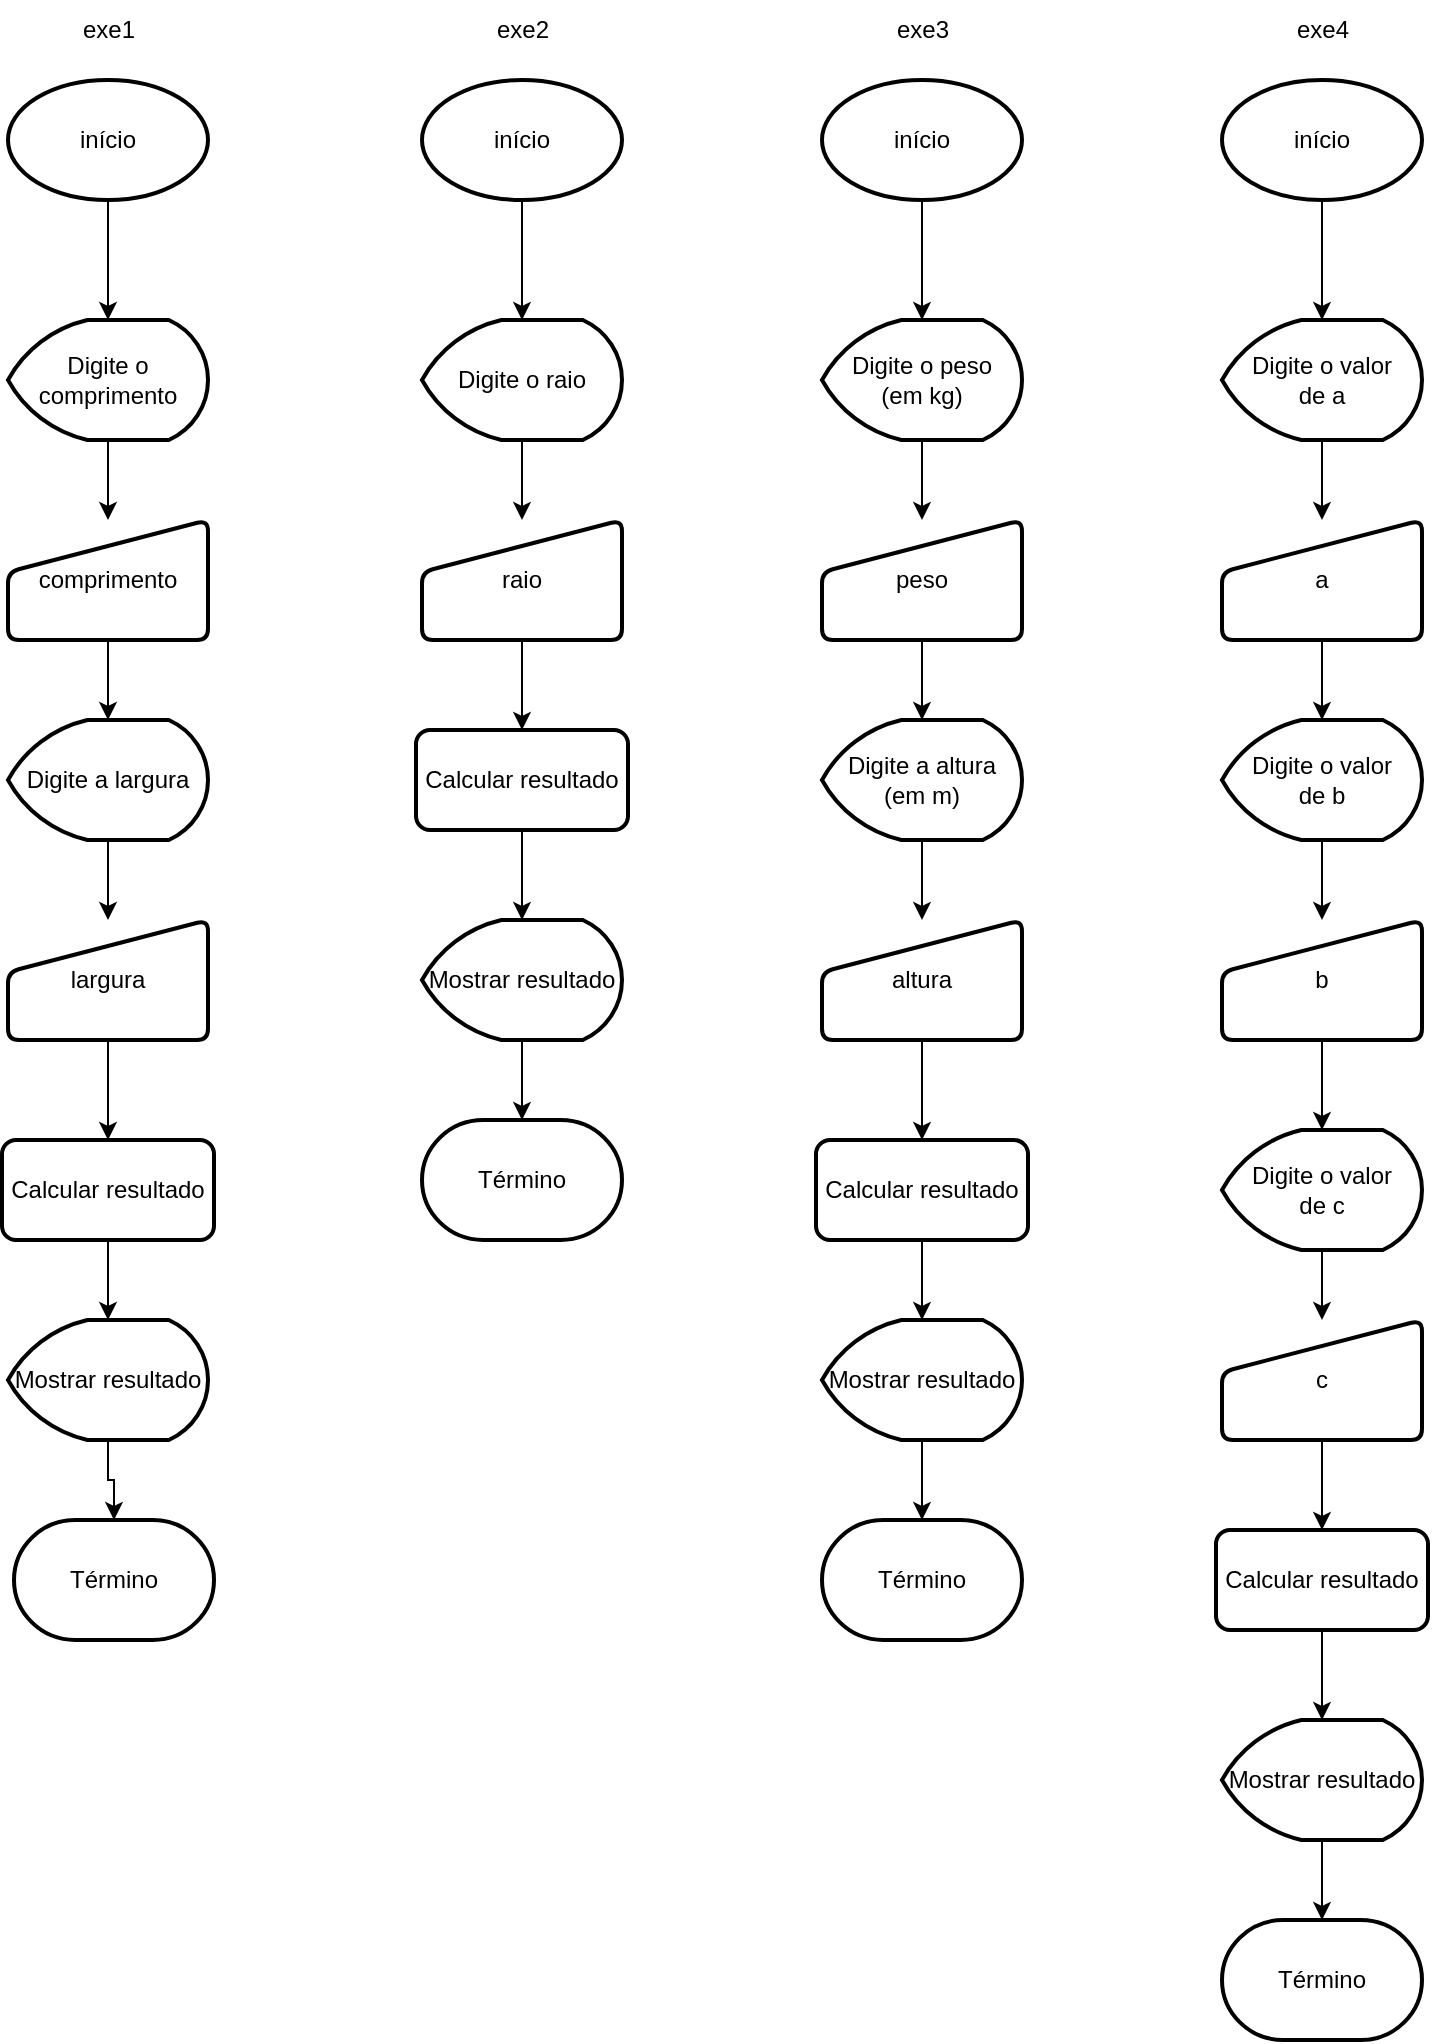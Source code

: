 <mxfile version="21.1.4" type="github">
  <diagram name="Página-1" id="DtxFN5trB-RNn4_jLacw">
    <mxGraphModel dx="880" dy="442" grid="1" gridSize="10" guides="1" tooltips="1" connect="1" arrows="1" fold="1" page="1" pageScale="1" pageWidth="827" pageHeight="1169" math="0" shadow="0">
      <root>
        <mxCell id="0" />
        <mxCell id="1" parent="0" />
        <mxCell id="QsfQHJOjJLM6ZELjezXE-3" value="" style="edgeStyle=orthogonalEdgeStyle;rounded=0;orthogonalLoop=1;jettySize=auto;html=1;" edge="1" parent="1" source="QsfQHJOjJLM6ZELjezXE-1" target="QsfQHJOjJLM6ZELjezXE-2">
          <mxGeometry relative="1" as="geometry" />
        </mxCell>
        <mxCell id="QsfQHJOjJLM6ZELjezXE-1" value="&lt;div&gt;início&lt;/div&gt;" style="strokeWidth=2;html=1;shape=mxgraph.flowchart.start_1;whiteSpace=wrap;" vertex="1" parent="1">
          <mxGeometry x="43" y="40" width="100" height="60" as="geometry" />
        </mxCell>
        <mxCell id="QsfQHJOjJLM6ZELjezXE-5" value="" style="edgeStyle=orthogonalEdgeStyle;rounded=0;orthogonalLoop=1;jettySize=auto;html=1;" edge="1" parent="1" source="QsfQHJOjJLM6ZELjezXE-2" target="QsfQHJOjJLM6ZELjezXE-4">
          <mxGeometry relative="1" as="geometry" />
        </mxCell>
        <mxCell id="QsfQHJOjJLM6ZELjezXE-2" value="Digite o comprimento" style="strokeWidth=2;html=1;shape=mxgraph.flowchart.display;whiteSpace=wrap;" vertex="1" parent="1">
          <mxGeometry x="43" y="160" width="100" height="60" as="geometry" />
        </mxCell>
        <mxCell id="QsfQHJOjJLM6ZELjezXE-7" value="" style="edgeStyle=orthogonalEdgeStyle;rounded=0;orthogonalLoop=1;jettySize=auto;html=1;" edge="1" parent="1" source="QsfQHJOjJLM6ZELjezXE-4" target="QsfQHJOjJLM6ZELjezXE-6">
          <mxGeometry relative="1" as="geometry" />
        </mxCell>
        <mxCell id="QsfQHJOjJLM6ZELjezXE-4" value="comprimento" style="html=1;strokeWidth=2;shape=manualInput;whiteSpace=wrap;rounded=1;size=26;arcSize=11;" vertex="1" parent="1">
          <mxGeometry x="43" y="260" width="100" height="60" as="geometry" />
        </mxCell>
        <mxCell id="QsfQHJOjJLM6ZELjezXE-9" value="" style="edgeStyle=orthogonalEdgeStyle;rounded=0;orthogonalLoop=1;jettySize=auto;html=1;" edge="1" parent="1" source="QsfQHJOjJLM6ZELjezXE-6" target="QsfQHJOjJLM6ZELjezXE-8">
          <mxGeometry relative="1" as="geometry" />
        </mxCell>
        <mxCell id="QsfQHJOjJLM6ZELjezXE-6" value="Digite a largura" style="strokeWidth=2;html=1;shape=mxgraph.flowchart.display;whiteSpace=wrap;" vertex="1" parent="1">
          <mxGeometry x="43" y="360" width="100" height="60" as="geometry" />
        </mxCell>
        <mxCell id="QsfQHJOjJLM6ZELjezXE-11" value="" style="edgeStyle=orthogonalEdgeStyle;rounded=0;orthogonalLoop=1;jettySize=auto;html=1;" edge="1" parent="1" source="QsfQHJOjJLM6ZELjezXE-8" target="QsfQHJOjJLM6ZELjezXE-10">
          <mxGeometry relative="1" as="geometry" />
        </mxCell>
        <mxCell id="QsfQHJOjJLM6ZELjezXE-8" value="largura" style="html=1;strokeWidth=2;shape=manualInput;whiteSpace=wrap;rounded=1;size=26;arcSize=11;" vertex="1" parent="1">
          <mxGeometry x="43" y="460" width="100" height="60" as="geometry" />
        </mxCell>
        <mxCell id="QsfQHJOjJLM6ZELjezXE-16" value="" style="edgeStyle=orthogonalEdgeStyle;rounded=0;orthogonalLoop=1;jettySize=auto;html=1;" edge="1" parent="1" source="QsfQHJOjJLM6ZELjezXE-10" target="QsfQHJOjJLM6ZELjezXE-14">
          <mxGeometry relative="1" as="geometry" />
        </mxCell>
        <mxCell id="QsfQHJOjJLM6ZELjezXE-10" value="Calcular resultado" style="rounded=1;whiteSpace=wrap;html=1;absoluteArcSize=1;arcSize=14;strokeWidth=2;" vertex="1" parent="1">
          <mxGeometry x="40" y="570" width="106" height="50" as="geometry" />
        </mxCell>
        <mxCell id="QsfQHJOjJLM6ZELjezXE-12" value="Término" style="strokeWidth=2;html=1;shape=mxgraph.flowchart.terminator;whiteSpace=wrap;" vertex="1" parent="1">
          <mxGeometry x="46" y="760" width="100" height="60" as="geometry" />
        </mxCell>
        <mxCell id="QsfQHJOjJLM6ZELjezXE-17" value="" style="edgeStyle=orthogonalEdgeStyle;rounded=0;orthogonalLoop=1;jettySize=auto;html=1;" edge="1" parent="1" source="QsfQHJOjJLM6ZELjezXE-14" target="QsfQHJOjJLM6ZELjezXE-12">
          <mxGeometry relative="1" as="geometry" />
        </mxCell>
        <mxCell id="QsfQHJOjJLM6ZELjezXE-14" value="Mostrar resultado" style="strokeWidth=2;html=1;shape=mxgraph.flowchart.display;whiteSpace=wrap;" vertex="1" parent="1">
          <mxGeometry x="43" y="660" width="100" height="60" as="geometry" />
        </mxCell>
        <mxCell id="QsfQHJOjJLM6ZELjezXE-18" value="exe1" style="text;html=1;align=center;verticalAlign=middle;resizable=0;points=[];autosize=1;strokeColor=none;fillColor=none;" vertex="1" parent="1">
          <mxGeometry x="68" width="50" height="30" as="geometry" />
        </mxCell>
        <mxCell id="QsfQHJOjJLM6ZELjezXE-21" value="" style="edgeStyle=orthogonalEdgeStyle;rounded=0;orthogonalLoop=1;jettySize=auto;html=1;" edge="1" parent="1" source="QsfQHJOjJLM6ZELjezXE-19" target="QsfQHJOjJLM6ZELjezXE-20">
          <mxGeometry relative="1" as="geometry" />
        </mxCell>
        <mxCell id="QsfQHJOjJLM6ZELjezXE-19" value="&lt;div&gt;início&lt;/div&gt;" style="strokeWidth=2;html=1;shape=mxgraph.flowchart.start_1;whiteSpace=wrap;" vertex="1" parent="1">
          <mxGeometry x="250" y="40" width="100" height="60" as="geometry" />
        </mxCell>
        <mxCell id="QsfQHJOjJLM6ZELjezXE-23" value="" style="edgeStyle=orthogonalEdgeStyle;rounded=0;orthogonalLoop=1;jettySize=auto;html=1;" edge="1" parent="1" source="QsfQHJOjJLM6ZELjezXE-20" target="QsfQHJOjJLM6ZELjezXE-22">
          <mxGeometry relative="1" as="geometry" />
        </mxCell>
        <mxCell id="QsfQHJOjJLM6ZELjezXE-20" value="Digite o raio" style="strokeWidth=2;html=1;shape=mxgraph.flowchart.display;whiteSpace=wrap;" vertex="1" parent="1">
          <mxGeometry x="250" y="160" width="100" height="60" as="geometry" />
        </mxCell>
        <mxCell id="QsfQHJOjJLM6ZELjezXE-25" value="" style="edgeStyle=orthogonalEdgeStyle;rounded=0;orthogonalLoop=1;jettySize=auto;html=1;" edge="1" parent="1" source="QsfQHJOjJLM6ZELjezXE-22" target="QsfQHJOjJLM6ZELjezXE-24">
          <mxGeometry relative="1" as="geometry" />
        </mxCell>
        <mxCell id="QsfQHJOjJLM6ZELjezXE-22" value="&lt;div&gt;raio&lt;/div&gt;" style="html=1;strokeWidth=2;shape=manualInput;whiteSpace=wrap;rounded=1;size=26;arcSize=11;" vertex="1" parent="1">
          <mxGeometry x="250" y="260" width="100" height="60" as="geometry" />
        </mxCell>
        <mxCell id="QsfQHJOjJLM6ZELjezXE-27" value="" style="edgeStyle=orthogonalEdgeStyle;rounded=0;orthogonalLoop=1;jettySize=auto;html=1;" edge="1" parent="1" source="QsfQHJOjJLM6ZELjezXE-24" target="QsfQHJOjJLM6ZELjezXE-26">
          <mxGeometry relative="1" as="geometry" />
        </mxCell>
        <mxCell id="QsfQHJOjJLM6ZELjezXE-24" value="Calcular resultado" style="rounded=1;whiteSpace=wrap;html=1;absoluteArcSize=1;arcSize=14;strokeWidth=2;" vertex="1" parent="1">
          <mxGeometry x="247" y="365" width="106" height="50" as="geometry" />
        </mxCell>
        <mxCell id="QsfQHJOjJLM6ZELjezXE-29" value="" style="edgeStyle=orthogonalEdgeStyle;rounded=0;orthogonalLoop=1;jettySize=auto;html=1;" edge="1" parent="1" source="QsfQHJOjJLM6ZELjezXE-26" target="QsfQHJOjJLM6ZELjezXE-28">
          <mxGeometry relative="1" as="geometry" />
        </mxCell>
        <mxCell id="QsfQHJOjJLM6ZELjezXE-26" value="Mostrar resultado" style="strokeWidth=2;html=1;shape=mxgraph.flowchart.display;whiteSpace=wrap;" vertex="1" parent="1">
          <mxGeometry x="250" y="460" width="100" height="60" as="geometry" />
        </mxCell>
        <mxCell id="QsfQHJOjJLM6ZELjezXE-28" value="Término" style="strokeWidth=2;html=1;shape=mxgraph.flowchart.terminator;whiteSpace=wrap;" vertex="1" parent="1">
          <mxGeometry x="250" y="560" width="100" height="60" as="geometry" />
        </mxCell>
        <mxCell id="QsfQHJOjJLM6ZELjezXE-30" value="exe2" style="text;html=1;align=center;verticalAlign=middle;resizable=0;points=[];autosize=1;strokeColor=none;fillColor=none;" vertex="1" parent="1">
          <mxGeometry x="275" width="50" height="30" as="geometry" />
        </mxCell>
        <mxCell id="QsfQHJOjJLM6ZELjezXE-33" value="" style="edgeStyle=orthogonalEdgeStyle;rounded=0;orthogonalLoop=1;jettySize=auto;html=1;" edge="1" parent="1" source="QsfQHJOjJLM6ZELjezXE-31" target="QsfQHJOjJLM6ZELjezXE-32">
          <mxGeometry relative="1" as="geometry" />
        </mxCell>
        <mxCell id="QsfQHJOjJLM6ZELjezXE-31" value="&lt;div&gt;início&lt;/div&gt;" style="strokeWidth=2;html=1;shape=mxgraph.flowchart.start_1;whiteSpace=wrap;" vertex="1" parent="1">
          <mxGeometry x="450" y="40" width="100" height="60" as="geometry" />
        </mxCell>
        <mxCell id="QsfQHJOjJLM6ZELjezXE-36" value="" style="edgeStyle=orthogonalEdgeStyle;rounded=0;orthogonalLoop=1;jettySize=auto;html=1;" edge="1" parent="1" source="QsfQHJOjJLM6ZELjezXE-32" target="QsfQHJOjJLM6ZELjezXE-35">
          <mxGeometry relative="1" as="geometry" />
        </mxCell>
        <mxCell id="QsfQHJOjJLM6ZELjezXE-32" value="&lt;div&gt;Digite o peso&lt;/div&gt;&lt;div&gt;(em kg)&lt;/div&gt;" style="strokeWidth=2;html=1;shape=mxgraph.flowchart.display;whiteSpace=wrap;" vertex="1" parent="1">
          <mxGeometry x="450" y="160" width="100" height="60" as="geometry" />
        </mxCell>
        <mxCell id="QsfQHJOjJLM6ZELjezXE-34" value="exe3" style="text;html=1;align=center;verticalAlign=middle;resizable=0;points=[];autosize=1;strokeColor=none;fillColor=none;" vertex="1" parent="1">
          <mxGeometry x="475" width="50" height="30" as="geometry" />
        </mxCell>
        <mxCell id="QsfQHJOjJLM6ZELjezXE-38" value="" style="edgeStyle=orthogonalEdgeStyle;rounded=0;orthogonalLoop=1;jettySize=auto;html=1;" edge="1" parent="1" source="QsfQHJOjJLM6ZELjezXE-35" target="QsfQHJOjJLM6ZELjezXE-37">
          <mxGeometry relative="1" as="geometry" />
        </mxCell>
        <mxCell id="QsfQHJOjJLM6ZELjezXE-35" value="peso" style="html=1;strokeWidth=2;shape=manualInput;whiteSpace=wrap;rounded=1;size=26;arcSize=11;" vertex="1" parent="1">
          <mxGeometry x="450" y="260" width="100" height="60" as="geometry" />
        </mxCell>
        <mxCell id="QsfQHJOjJLM6ZELjezXE-42" value="" style="edgeStyle=orthogonalEdgeStyle;rounded=0;orthogonalLoop=1;jettySize=auto;html=1;" edge="1" parent="1" source="QsfQHJOjJLM6ZELjezXE-37" target="QsfQHJOjJLM6ZELjezXE-39">
          <mxGeometry relative="1" as="geometry" />
        </mxCell>
        <mxCell id="QsfQHJOjJLM6ZELjezXE-37" value="&lt;div&gt;Digite a altura&lt;/div&gt;&lt;div&gt;(em m)&lt;br&gt;&lt;/div&gt;" style="strokeWidth=2;html=1;shape=mxgraph.flowchart.display;whiteSpace=wrap;" vertex="1" parent="1">
          <mxGeometry x="450" y="360" width="100" height="60" as="geometry" />
        </mxCell>
        <mxCell id="QsfQHJOjJLM6ZELjezXE-41" value="" style="edgeStyle=orthogonalEdgeStyle;rounded=0;orthogonalLoop=1;jettySize=auto;html=1;" edge="1" parent="1" source="QsfQHJOjJLM6ZELjezXE-39" target="QsfQHJOjJLM6ZELjezXE-40">
          <mxGeometry relative="1" as="geometry" />
        </mxCell>
        <mxCell id="QsfQHJOjJLM6ZELjezXE-39" value="altura" style="html=1;strokeWidth=2;shape=manualInput;whiteSpace=wrap;rounded=1;size=26;arcSize=11;" vertex="1" parent="1">
          <mxGeometry x="450" y="460" width="100" height="60" as="geometry" />
        </mxCell>
        <mxCell id="QsfQHJOjJLM6ZELjezXE-44" value="" style="edgeStyle=orthogonalEdgeStyle;rounded=0;orthogonalLoop=1;jettySize=auto;html=1;" edge="1" parent="1" source="QsfQHJOjJLM6ZELjezXE-40" target="QsfQHJOjJLM6ZELjezXE-43">
          <mxGeometry relative="1" as="geometry" />
        </mxCell>
        <mxCell id="QsfQHJOjJLM6ZELjezXE-40" value="Calcular resultado" style="rounded=1;whiteSpace=wrap;html=1;absoluteArcSize=1;arcSize=14;strokeWidth=2;" vertex="1" parent="1">
          <mxGeometry x="447" y="570" width="106" height="50" as="geometry" />
        </mxCell>
        <mxCell id="QsfQHJOjJLM6ZELjezXE-46" value="" style="edgeStyle=orthogonalEdgeStyle;rounded=0;orthogonalLoop=1;jettySize=auto;html=1;" edge="1" parent="1" source="QsfQHJOjJLM6ZELjezXE-43" target="QsfQHJOjJLM6ZELjezXE-45">
          <mxGeometry relative="1" as="geometry" />
        </mxCell>
        <mxCell id="QsfQHJOjJLM6ZELjezXE-43" value="Mostrar resultado" style="strokeWidth=2;html=1;shape=mxgraph.flowchart.display;whiteSpace=wrap;" vertex="1" parent="1">
          <mxGeometry x="450" y="660" width="100" height="60" as="geometry" />
        </mxCell>
        <mxCell id="QsfQHJOjJLM6ZELjezXE-45" value="Término" style="strokeWidth=2;html=1;shape=mxgraph.flowchart.terminator;whiteSpace=wrap;" vertex="1" parent="1">
          <mxGeometry x="450" y="760" width="100" height="60" as="geometry" />
        </mxCell>
        <mxCell id="QsfQHJOjJLM6ZELjezXE-51" value="" style="edgeStyle=orthogonalEdgeStyle;rounded=0;orthogonalLoop=1;jettySize=auto;html=1;" edge="1" parent="1" source="QsfQHJOjJLM6ZELjezXE-47" target="QsfQHJOjJLM6ZELjezXE-49">
          <mxGeometry relative="1" as="geometry" />
        </mxCell>
        <mxCell id="QsfQHJOjJLM6ZELjezXE-47" value="&lt;div&gt;início&lt;/div&gt;" style="strokeWidth=2;html=1;shape=mxgraph.flowchart.start_1;whiteSpace=wrap;" vertex="1" parent="1">
          <mxGeometry x="650" y="40" width="100" height="60" as="geometry" />
        </mxCell>
        <mxCell id="QsfQHJOjJLM6ZELjezXE-48" value="exe4" style="text;html=1;align=center;verticalAlign=middle;resizable=0;points=[];autosize=1;strokeColor=none;fillColor=none;" vertex="1" parent="1">
          <mxGeometry x="675" width="50" height="30" as="geometry" />
        </mxCell>
        <mxCell id="QsfQHJOjJLM6ZELjezXE-52" value="" style="edgeStyle=orthogonalEdgeStyle;rounded=0;orthogonalLoop=1;jettySize=auto;html=1;" edge="1" parent="1" source="QsfQHJOjJLM6ZELjezXE-49" target="QsfQHJOjJLM6ZELjezXE-50">
          <mxGeometry relative="1" as="geometry" />
        </mxCell>
        <mxCell id="QsfQHJOjJLM6ZELjezXE-49" value="&lt;div&gt;Digite o valor&lt;/div&gt;&lt;div&gt;de a&lt;/div&gt;" style="strokeWidth=2;html=1;shape=mxgraph.flowchart.display;whiteSpace=wrap;" vertex="1" parent="1">
          <mxGeometry x="650" y="160" width="100" height="60" as="geometry" />
        </mxCell>
        <mxCell id="QsfQHJOjJLM6ZELjezXE-55" value="" style="edgeStyle=orthogonalEdgeStyle;rounded=0;orthogonalLoop=1;jettySize=auto;html=1;" edge="1" parent="1" source="QsfQHJOjJLM6ZELjezXE-50" target="QsfQHJOjJLM6ZELjezXE-54">
          <mxGeometry relative="1" as="geometry" />
        </mxCell>
        <mxCell id="QsfQHJOjJLM6ZELjezXE-50" value="a" style="html=1;strokeWidth=2;shape=manualInput;whiteSpace=wrap;rounded=1;size=26;arcSize=11;" vertex="1" parent="1">
          <mxGeometry x="650" y="260" width="100" height="60" as="geometry" />
        </mxCell>
        <mxCell id="QsfQHJOjJLM6ZELjezXE-57" value="" style="edgeStyle=orthogonalEdgeStyle;rounded=0;orthogonalLoop=1;jettySize=auto;html=1;" edge="1" parent="1" source="QsfQHJOjJLM6ZELjezXE-54" target="QsfQHJOjJLM6ZELjezXE-56">
          <mxGeometry relative="1" as="geometry" />
        </mxCell>
        <mxCell id="QsfQHJOjJLM6ZELjezXE-54" value="&lt;div&gt;Digite o valor&lt;/div&gt;&lt;div&gt;de b&lt;/div&gt;" style="strokeWidth=2;html=1;shape=mxgraph.flowchart.display;whiteSpace=wrap;" vertex="1" parent="1">
          <mxGeometry x="650" y="360" width="100" height="60" as="geometry" />
        </mxCell>
        <mxCell id="QsfQHJOjJLM6ZELjezXE-59" value="" style="edgeStyle=orthogonalEdgeStyle;rounded=0;orthogonalLoop=1;jettySize=auto;html=1;" edge="1" parent="1" source="QsfQHJOjJLM6ZELjezXE-56" target="QsfQHJOjJLM6ZELjezXE-58">
          <mxGeometry relative="1" as="geometry" />
        </mxCell>
        <mxCell id="QsfQHJOjJLM6ZELjezXE-56" value="b" style="html=1;strokeWidth=2;shape=manualInput;whiteSpace=wrap;rounded=1;size=26;arcSize=11;" vertex="1" parent="1">
          <mxGeometry x="650" y="460" width="100" height="60" as="geometry" />
        </mxCell>
        <mxCell id="QsfQHJOjJLM6ZELjezXE-61" value="" style="edgeStyle=orthogonalEdgeStyle;rounded=0;orthogonalLoop=1;jettySize=auto;html=1;" edge="1" parent="1" source="QsfQHJOjJLM6ZELjezXE-58" target="QsfQHJOjJLM6ZELjezXE-60">
          <mxGeometry relative="1" as="geometry" />
        </mxCell>
        <mxCell id="QsfQHJOjJLM6ZELjezXE-58" value="&lt;div&gt;Digite o valor&lt;/div&gt;&lt;div&gt;de c&lt;br&gt;&lt;/div&gt;" style="strokeWidth=2;html=1;shape=mxgraph.flowchart.display;whiteSpace=wrap;" vertex="1" parent="1">
          <mxGeometry x="650" y="565" width="100" height="60" as="geometry" />
        </mxCell>
        <mxCell id="QsfQHJOjJLM6ZELjezXE-65" value="" style="edgeStyle=orthogonalEdgeStyle;rounded=0;orthogonalLoop=1;jettySize=auto;html=1;" edge="1" parent="1" source="QsfQHJOjJLM6ZELjezXE-60" target="QsfQHJOjJLM6ZELjezXE-64">
          <mxGeometry relative="1" as="geometry" />
        </mxCell>
        <mxCell id="QsfQHJOjJLM6ZELjezXE-60" value="c" style="html=1;strokeWidth=2;shape=manualInput;whiteSpace=wrap;rounded=1;size=26;arcSize=11;" vertex="1" parent="1">
          <mxGeometry x="650" y="660" width="100" height="60" as="geometry" />
        </mxCell>
        <mxCell id="QsfQHJOjJLM6ZELjezXE-62" value="Término" style="strokeWidth=2;html=1;shape=mxgraph.flowchart.terminator;whiteSpace=wrap;" vertex="1" parent="1">
          <mxGeometry x="650" y="960" width="100" height="60" as="geometry" />
        </mxCell>
        <mxCell id="QsfQHJOjJLM6ZELjezXE-67" value="" style="edgeStyle=orthogonalEdgeStyle;rounded=0;orthogonalLoop=1;jettySize=auto;html=1;" edge="1" parent="1" source="QsfQHJOjJLM6ZELjezXE-64" target="QsfQHJOjJLM6ZELjezXE-66">
          <mxGeometry relative="1" as="geometry" />
        </mxCell>
        <mxCell id="QsfQHJOjJLM6ZELjezXE-64" value="Calcular resultado" style="rounded=1;whiteSpace=wrap;html=1;absoluteArcSize=1;arcSize=14;strokeWidth=2;" vertex="1" parent="1">
          <mxGeometry x="647" y="765" width="106" height="50" as="geometry" />
        </mxCell>
        <mxCell id="QsfQHJOjJLM6ZELjezXE-68" value="" style="edgeStyle=orthogonalEdgeStyle;rounded=0;orthogonalLoop=1;jettySize=auto;html=1;" edge="1" parent="1" source="QsfQHJOjJLM6ZELjezXE-66" target="QsfQHJOjJLM6ZELjezXE-62">
          <mxGeometry relative="1" as="geometry" />
        </mxCell>
        <mxCell id="QsfQHJOjJLM6ZELjezXE-66" value="Mostrar resultado" style="strokeWidth=2;html=1;shape=mxgraph.flowchart.display;whiteSpace=wrap;" vertex="1" parent="1">
          <mxGeometry x="650" y="860" width="100" height="60" as="geometry" />
        </mxCell>
      </root>
    </mxGraphModel>
  </diagram>
</mxfile>
